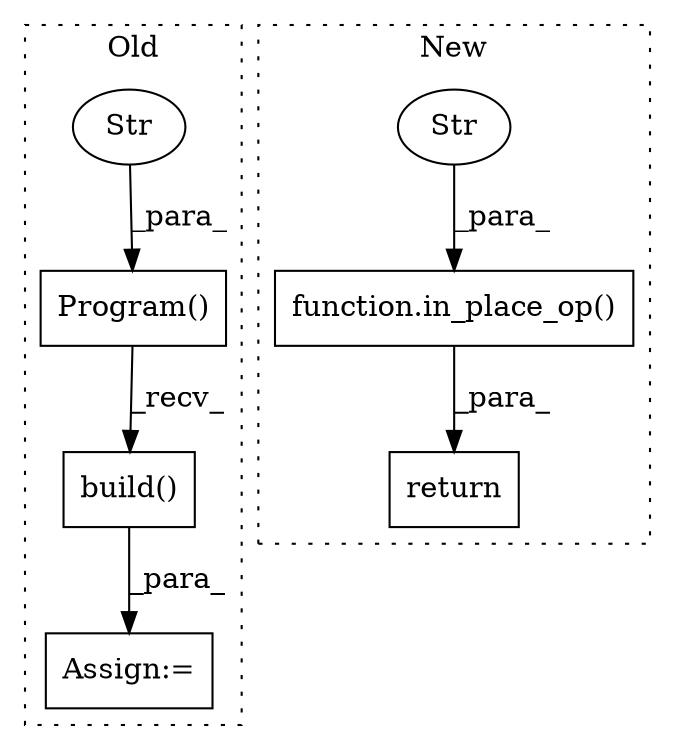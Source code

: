 digraph G {
subgraph cluster0 {
1 [label="build()" a="75" s="1896" l="251" shape="box"];
4 [label="Program()" a="75" s="1896,2138" l="11,1" shape="box"];
5 [label="Str" a="66" s="1919" l="219" shape="ellipse"];
6 [label="Assign:=" a="68" s="1893" l="3" shape="box"];
label = "Old";
style="dotted";
}
subgraph cluster1 {
2 [label="function.in_place_op()" a="75" s="1329,1385" l="12,1" shape="box"];
3 [label="Str" a="66" s="1346" l="33" shape="ellipse"];
7 [label="return" a="93" s="1322" l="7" shape="box"];
label = "New";
style="dotted";
}
1 -> 6 [label="_para_"];
2 -> 7 [label="_para_"];
3 -> 2 [label="_para_"];
4 -> 1 [label="_recv_"];
5 -> 4 [label="_para_"];
}